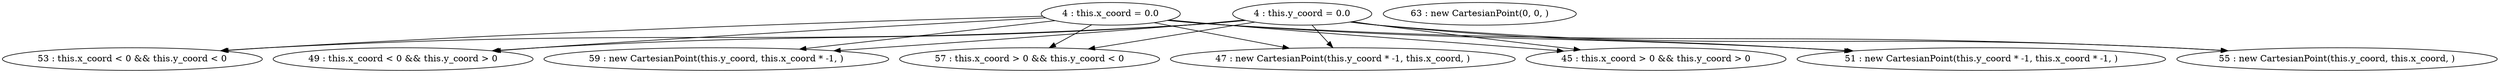 digraph G {
"4 : this.x_coord = 0.0"
"4 : this.x_coord = 0.0" -> "59 : new CartesianPoint(this.y_coord, this.x_coord * -1, )"
"4 : this.x_coord = 0.0" -> "57 : this.x_coord > 0 && this.y_coord < 0"
"4 : this.x_coord = 0.0" -> "47 : new CartesianPoint(this.y_coord * -1, this.x_coord, )"
"4 : this.x_coord = 0.0" -> "45 : this.x_coord > 0 && this.y_coord > 0"
"4 : this.x_coord = 0.0" -> "51 : new CartesianPoint(this.y_coord * -1, this.x_coord * -1, )"
"4 : this.x_coord = 0.0" -> "55 : new CartesianPoint(this.y_coord, this.x_coord, )"
"4 : this.x_coord = 0.0" -> "53 : this.x_coord < 0 && this.y_coord < 0"
"4 : this.x_coord = 0.0" -> "49 : this.x_coord < 0 && this.y_coord > 0"
"4 : this.y_coord = 0.0"
"4 : this.y_coord = 0.0" -> "59 : new CartesianPoint(this.y_coord, this.x_coord * -1, )"
"4 : this.y_coord = 0.0" -> "57 : this.x_coord > 0 && this.y_coord < 0"
"4 : this.y_coord = 0.0" -> "47 : new CartesianPoint(this.y_coord * -1, this.x_coord, )"
"4 : this.y_coord = 0.0" -> "45 : this.x_coord > 0 && this.y_coord > 0"
"4 : this.y_coord = 0.0" -> "51 : new CartesianPoint(this.y_coord * -1, this.x_coord * -1, )"
"4 : this.y_coord = 0.0" -> "55 : new CartesianPoint(this.y_coord, this.x_coord, )"
"4 : this.y_coord = 0.0" -> "53 : this.x_coord < 0 && this.y_coord < 0"
"4 : this.y_coord = 0.0" -> "49 : this.x_coord < 0 && this.y_coord > 0"
"45 : this.x_coord > 0 && this.y_coord > 0"
"47 : new CartesianPoint(this.y_coord * -1, this.x_coord, )"
"49 : this.x_coord < 0 && this.y_coord > 0"
"51 : new CartesianPoint(this.y_coord * -1, this.x_coord * -1, )"
"53 : this.x_coord < 0 && this.y_coord < 0"
"55 : new CartesianPoint(this.y_coord, this.x_coord, )"
"57 : this.x_coord > 0 && this.y_coord < 0"
"59 : new CartesianPoint(this.y_coord, this.x_coord * -1, )"
"63 : new CartesianPoint(0, 0, )"
}